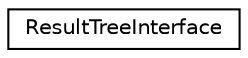digraph "Graphical Class Hierarchy"
{
  edge [fontname="Helvetica",fontsize="10",labelfontname="Helvetica",labelfontsize="10"];
  node [fontname="Helvetica",fontsize="10",shape=record];
  rankdir="LR";
  Node1 [label="ResultTreeInterface",height=0.2,width=0.4,color="black", fillcolor="white", style="filled",URL="$classResultTreeInterface.html",tooltip="Tree of Query Results. "];
}
